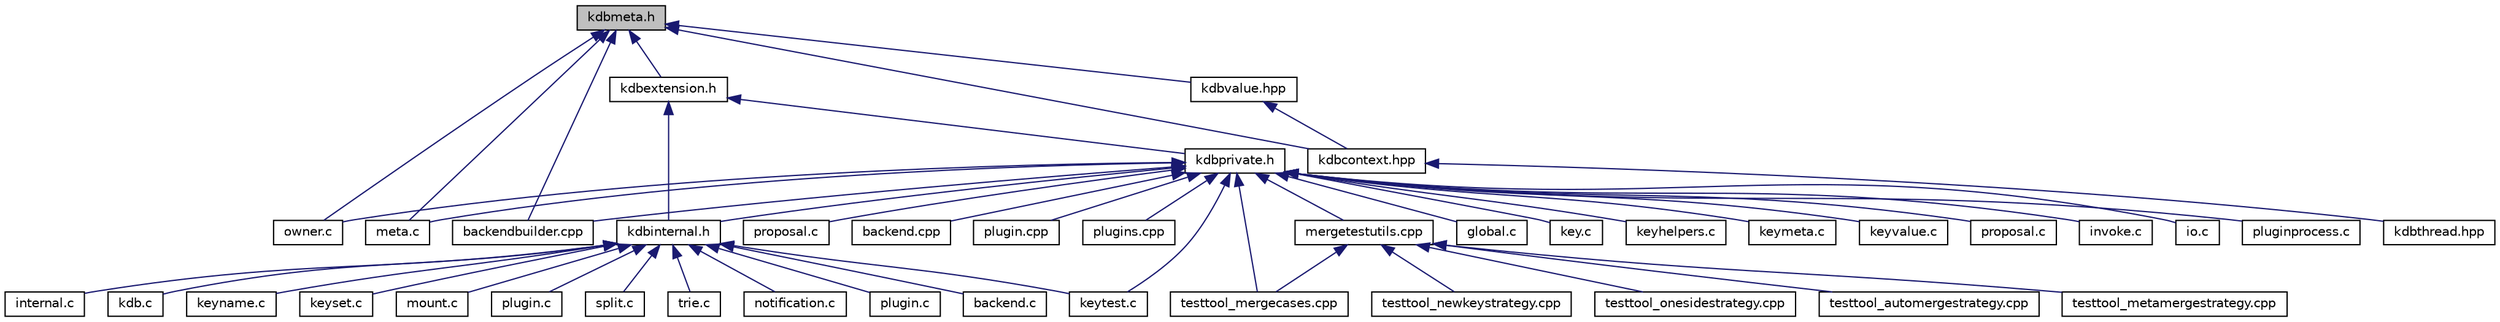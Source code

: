 digraph "kdbmeta.h"
{
  edge [fontname="Helvetica",fontsize="10",labelfontname="Helvetica",labelfontsize="10"];
  node [fontname="Helvetica",fontsize="10",shape=record];
  Node2 [label="kdbmeta.h",height=0.2,width=0.4,color="black", fillcolor="grey75", style="filled", fontcolor="black"];
  Node2 -> Node3 [dir="back",color="midnightblue",fontsize="10",style="solid",fontname="Helvetica"];
  Node3 [label="owner.c",height=0.2,width=0.4,color="black", fillcolor="white", style="filled",URL="$owner_8c.html",tooltip="Obsolete owner methods. "];
  Node2 -> Node4 [dir="back",color="midnightblue",fontsize="10",style="solid",fontname="Helvetica"];
  Node4 [label="meta.c",height=0.2,width=0.4,color="black", fillcolor="white", style="filled",URL="$meta_8c.html",tooltip="Methods for metadata manipulation. "];
  Node2 -> Node5 [dir="back",color="midnightblue",fontsize="10",style="solid",fontname="Helvetica"];
  Node5 [label="backendbuilder.cpp",height=0.2,width=0.4,color="black", fillcolor="white", style="filled",URL="$backendbuilder_8cpp.html",tooltip="Implementation of backend builder. "];
  Node2 -> Node6 [dir="back",color="midnightblue",fontsize="10",style="solid",fontname="Helvetica"];
  Node6 [label="kdbextension.h",height=0.2,width=0.4,color="black", fillcolor="white", style="filled",URL="$kdbextension_8h.html",tooltip="Extension functionality. "];
  Node6 -> Node7 [dir="back",color="midnightblue",fontsize="10",style="solid",fontname="Helvetica"];
  Node7 [label="kdbinternal.h",height=0.2,width=0.4,color="black", fillcolor="white", style="filled",URL="$kdbinternal_8h.html",tooltip="Includes most internal header files. "];
  Node7 -> Node8 [dir="back",color="midnightblue",fontsize="10",style="solid",fontname="Helvetica"];
  Node8 [label="backend.c",height=0.2,width=0.4,color="black", fillcolor="white", style="filled",URL="$backend_8c.html",tooltip="Everything related to a backend. "];
  Node7 -> Node9 [dir="back",color="midnightblue",fontsize="10",style="solid",fontname="Helvetica"];
  Node9 [label="internal.c",height=0.2,width=0.4,color="black", fillcolor="white", style="filled",URL="$internal_8c.html",tooltip="Internal methods for Elektra. "];
  Node7 -> Node10 [dir="back",color="midnightblue",fontsize="10",style="solid",fontname="Helvetica"];
  Node10 [label="kdb.c",height=0.2,width=0.4,color="black", fillcolor="white", style="filled",URL="$kdb_8c.html",tooltip="Low level functions for access the Key Database. "];
  Node7 -> Node11 [dir="back",color="midnightblue",fontsize="10",style="solid",fontname="Helvetica"];
  Node11 [label="keyname.c",height=0.2,width=0.4,color="black", fillcolor="white", style="filled",URL="$elektra_2keyname_8c.html",tooltip="Methods for Key name manipulation. "];
  Node7 -> Node12 [dir="back",color="midnightblue",fontsize="10",style="solid",fontname="Helvetica"];
  Node12 [label="keyset.c",height=0.2,width=0.4,color="black", fillcolor="white", style="filled",URL="$keyset_8c.html",tooltip="Methods for key sets. "];
  Node7 -> Node13 [dir="back",color="midnightblue",fontsize="10",style="solid",fontname="Helvetica"];
  Node13 [label="keytest.c",height=0.2,width=0.4,color="black", fillcolor="white", style="filled",URL="$keytest_8c.html",tooltip="Methods for making tests. "];
  Node7 -> Node14 [dir="back",color="midnightblue",fontsize="10",style="solid",fontname="Helvetica"];
  Node14 [label="mount.c",height=0.2,width=0.4,color="black", fillcolor="white", style="filled",URL="$mount_8c.html",tooltip="Internals of mount functionality. "];
  Node7 -> Node15 [dir="back",color="midnightblue",fontsize="10",style="solid",fontname="Helvetica"];
  Node15 [label="plugin.c",height=0.2,width=0.4,color="black", fillcolor="white", style="filled",URL="$elektra_2plugin_8c.html",tooltip="Interna of plugin functionality. "];
  Node7 -> Node16 [dir="back",color="midnightblue",fontsize="10",style="solid",fontname="Helvetica"];
  Node16 [label="split.c",height=0.2,width=0.4,color="black", fillcolor="white", style="filled",URL="$split_8c.html",tooltip="Interna of splitting functionality. "];
  Node7 -> Node17 [dir="back",color="midnightblue",fontsize="10",style="solid",fontname="Helvetica"];
  Node17 [label="trie.c",height=0.2,width=0.4,color="black", fillcolor="white", style="filled",URL="$trie_8c.html",tooltip="Interna of trie functionality. "];
  Node7 -> Node18 [dir="back",color="midnightblue",fontsize="10",style="solid",fontname="Helvetica"];
  Node18 [label="notification.c",height=0.2,width=0.4,color="black", fillcolor="white", style="filled",URL="$notification_8c.html",tooltip="Implementation of notification functions as defined in kdbnotification.h. "];
  Node7 -> Node19 [dir="back",color="midnightblue",fontsize="10",style="solid",fontname="Helvetica"];
  Node19 [label="plugin.c",height=0.2,width=0.4,color="black", fillcolor="white", style="filled",URL="$plugin_2plugin_8c.html",tooltip="Access plugin handle. "];
  Node6 -> Node20 [dir="back",color="midnightblue",fontsize="10",style="solid",fontname="Helvetica"];
  Node20 [label="kdbprivate.h",height=0.2,width=0.4,color="black", fillcolor="white", style="filled",URL="$kdbprivate_8h.html",tooltip="Private declarations. "];
  Node20 -> Node21 [dir="back",color="midnightblue",fontsize="10",style="solid",fontname="Helvetica"];
  Node21 [label="global.c",height=0.2,width=0.4,color="black", fillcolor="white", style="filled",URL="$global_8c.html",tooltip="Helpers for global plugins. "];
  Node20 -> Node22 [dir="back",color="midnightblue",fontsize="10",style="solid",fontname="Helvetica"];
  Node22 [label="key.c",height=0.2,width=0.4,color="black", fillcolor="white", style="filled",URL="$key_8c.html",tooltip="Methods for Key manipulation. "];
  Node20 -> Node23 [dir="back",color="midnightblue",fontsize="10",style="solid",fontname="Helvetica"];
  Node23 [label="keyhelpers.c",height=0.2,width=0.4,color="black", fillcolor="white", style="filled",URL="$keyhelpers_8c.html",tooltip="Helpers for key manipulation. "];
  Node20 -> Node24 [dir="back",color="midnightblue",fontsize="10",style="solid",fontname="Helvetica"];
  Node24 [label="keymeta.c",height=0.2,width=0.4,color="black", fillcolor="white", style="filled",URL="$keymeta_8c.html",tooltip="Methods to do various operations on Key metadata. "];
  Node20 -> Node13 [dir="back",color="midnightblue",fontsize="10",style="solid",fontname="Helvetica"];
  Node20 -> Node25 [dir="back",color="midnightblue",fontsize="10",style="solid",fontname="Helvetica"];
  Node25 [label="keyvalue.c",height=0.2,width=0.4,color="black", fillcolor="white", style="filled",URL="$keyvalue_8c.html",tooltip="Methods for Key value manipulation. "];
  Node20 -> Node3 [dir="back",color="midnightblue",fontsize="10",style="solid",fontname="Helvetica"];
  Node20 -> Node26 [dir="back",color="midnightblue",fontsize="10",style="solid",fontname="Helvetica"];
  Node26 [label="proposal.c",height=0.2,width=0.4,color="black", fillcolor="white", style="filled",URL="$elektra_2proposal_8c.html",tooltip="Implementation of proposed API enhancements. "];
  Node20 -> Node27 [dir="back",color="midnightblue",fontsize="10",style="solid",fontname="Helvetica"];
  Node27 [label="invoke.c",height=0.2,width=0.4,color="black", fillcolor="white", style="filled",URL="$invoke_8c.html",tooltip="Library for invoking exported plugin functions. "];
  Node20 -> Node28 [dir="back",color="midnightblue",fontsize="10",style="solid",fontname="Helvetica"];
  Node28 [label="io.c",height=0.2,width=0.4,color="black", fillcolor="white", style="filled",URL="$io_8c.html",tooltip="Implementation of I/O functions as defined in kdbio.h. "];
  Node20 -> Node4 [dir="back",color="midnightblue",fontsize="10",style="solid",fontname="Helvetica"];
  Node20 -> Node29 [dir="back",color="midnightblue",fontsize="10",style="solid",fontname="Helvetica"];
  Node29 [label="pluginprocess.c",height=0.2,width=0.4,color="black", fillcolor="white", style="filled",URL="$pluginprocess_8c.html",tooltip="Source for the pluginprocess library. "];
  Node20 -> Node30 [dir="back",color="midnightblue",fontsize="10",style="solid",fontname="Helvetica"];
  Node30 [label="proposal.c",height=0.2,width=0.4,color="black", fillcolor="white", style="filled",URL="$proposal_2proposal_8c.html",tooltip="Implementation of proposed API enhancements. "];
  Node20 -> Node31 [dir="back",color="midnightblue",fontsize="10",style="solid",fontname="Helvetica"];
  Node31 [label="backend.cpp",height=0.2,width=0.4,color="black", fillcolor="white", style="filled",URL="$src_2backend_8cpp.html",tooltip="Implementation of backend. "];
  Node20 -> Node5 [dir="back",color="midnightblue",fontsize="10",style="solid",fontname="Helvetica"];
  Node20 -> Node32 [dir="back",color="midnightblue",fontsize="10",style="solid",fontname="Helvetica"];
  Node32 [label="plugin.cpp",height=0.2,width=0.4,color="black", fillcolor="white", style="filled",URL="$plugin_8cpp.html",tooltip="Implementation of plugin. "];
  Node20 -> Node33 [dir="back",color="midnightblue",fontsize="10",style="solid",fontname="Helvetica"];
  Node33 [label="plugins.cpp",height=0.2,width=0.4,color="black", fillcolor="white", style="filled",URL="$plugins_8cpp.html",tooltip="Implementation of set/get/error plugins. "];
  Node20 -> Node34 [dir="back",color="midnightblue",fontsize="10",style="solid",fontname="Helvetica"];
  Node34 [label="mergetestutils.cpp",height=0.2,width=0.4,color="black", fillcolor="white", style="filled",URL="$mergetestutils_8cpp.html",tooltip="Implements a helper class for merge related tests. "];
  Node34 -> Node35 [dir="back",color="midnightblue",fontsize="10",style="solid",fontname="Helvetica"];
  Node35 [label="testtool_automergestrategy.cpp",height=0.2,width=0.4,color="black", fillcolor="white", style="filled",URL="$testtool__automergestrategy_8cpp.html",tooltip="Tests for the AutoMergeStrategy. "];
  Node34 -> Node36 [dir="back",color="midnightblue",fontsize="10",style="solid",fontname="Helvetica"];
  Node36 [label="testtool_mergecases.cpp",height=0.2,width=0.4,color="black", fillcolor="white", style="filled",URL="$testtool__mergecases_8cpp.html",tooltip="Tests for the ThreeWayMerge. "];
  Node34 -> Node37 [dir="back",color="midnightblue",fontsize="10",style="solid",fontname="Helvetica"];
  Node37 [label="testtool_metamergestrategy.cpp",height=0.2,width=0.4,color="black", fillcolor="white", style="filled",URL="$testtool__metamergestrategy_8cpp.html",tooltip="Tests for the MetaMergeStrategy. "];
  Node34 -> Node38 [dir="back",color="midnightblue",fontsize="10",style="solid",fontname="Helvetica"];
  Node38 [label="testtool_newkeystrategy.cpp",height=0.2,width=0.4,color="black", fillcolor="white", style="filled",URL="$testtool__newkeystrategy_8cpp.html",tooltip="Tests for the NewKeyStrategy. "];
  Node34 -> Node39 [dir="back",color="midnightblue",fontsize="10",style="solid",fontname="Helvetica"];
  Node39 [label="testtool_onesidestrategy.cpp",height=0.2,width=0.4,color="black", fillcolor="white", style="filled",URL="$testtool__onesidestrategy_8cpp.html",tooltip="Tests for the OneSideStrategy. "];
  Node20 -> Node36 [dir="back",color="midnightblue",fontsize="10",style="solid",fontname="Helvetica"];
  Node20 -> Node7 [dir="back",color="midnightblue",fontsize="10",style="solid",fontname="Helvetica"];
  Node2 -> Node40 [dir="back",color="midnightblue",fontsize="10",style="solid",fontname="Helvetica"];
  Node40 [label="kdbcontext.hpp",height=0.2,width=0.4,color="black", fillcolor="white", style="filled",URL="$kdbcontext_8hpp.html"];
  Node40 -> Node41 [dir="back",color="midnightblue",fontsize="10",style="solid",fontname="Helvetica"];
  Node41 [label="kdbthread.hpp",height=0.2,width=0.4,color="black", fillcolor="white", style="filled",URL="$kdbthread_8hpp.html"];
  Node2 -> Node42 [dir="back",color="midnightblue",fontsize="10",style="solid",fontname="Helvetica"];
  Node42 [label="kdbvalue.hpp",height=0.2,width=0.4,color="black", fillcolor="white", style="filled",URL="$kdbvalue_8hpp.html"];
  Node42 -> Node40 [dir="back",color="midnightblue",fontsize="10",style="solid",fontname="Helvetica"];
}
